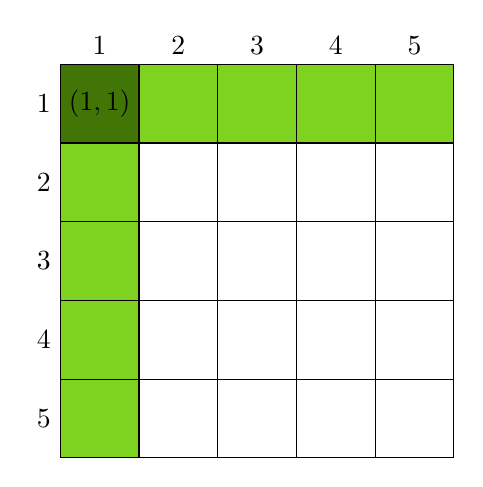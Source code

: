 \begin{tikzpicture}[yscale=-1,xscale=1]
    \draw (0,0) rectangle (5,5);
    \draw[fill={rgb, 255:red, 126; green, 211; blue, 33 }  ,fill opacity=1] (0,1) rectangle (1,5);
    \draw[fill={rgb, 255:red, 126; green, 211; blue, 33 }  ,fill opacity=1] (1,0) rectangle (5,1);
    \draw[fill={rgb, 255:red, 65; green, 117; blue, 5 }  ,fill opacity=1 ] (0,0) rectangle (1,1);

    \begin{scope}[every path/.style={very thin}]
        \foreach \i in {1,...,4} {
            \draw   (\i,0) -- (\i,5);
        }
        \foreach \i in {1,...,4} {
            \draw   (0,\i) -- (5,\i);
        }
        \foreach \i in {1,...,5} {
            \node [ anchor=south] at ($(\i,0)-(0.5,0)$) {\(\i\)};
        }
        \foreach \i in {1,...,5} {
            \node [anchor=east] at ($(0,\i)-(0,0.5)$) {\(\i\)};
        }
        \node [ anchor=center] at (0.5,0.5) {\((1,1)\)};
    \end{scope}
\end{tikzpicture}
